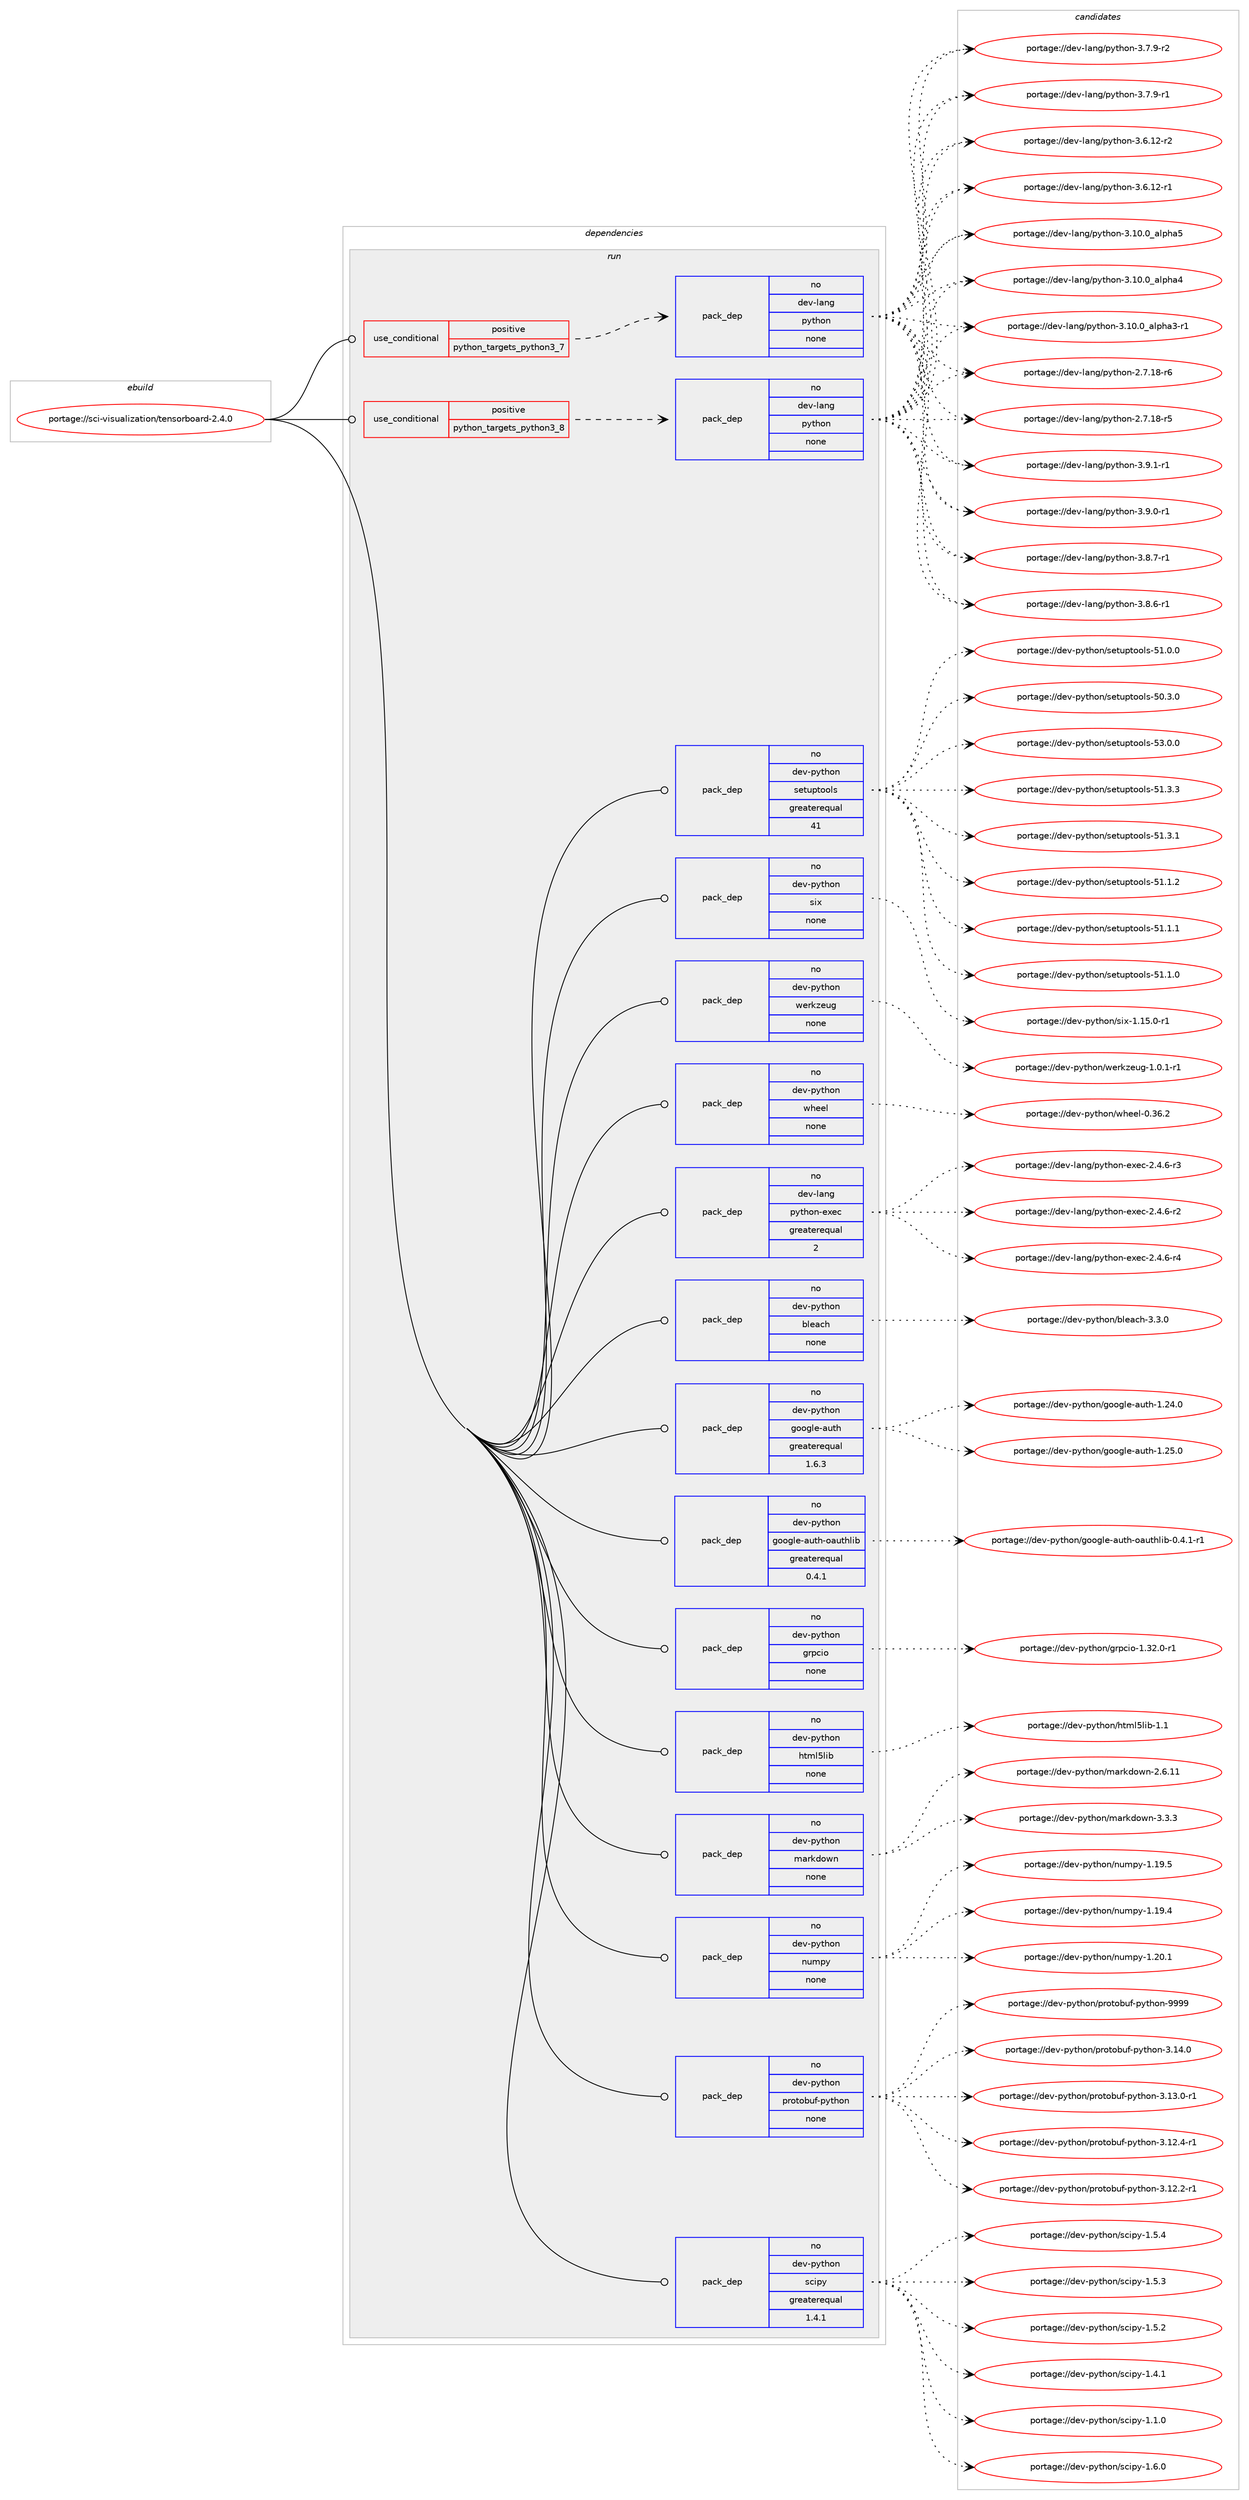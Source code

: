 digraph prolog {

# *************
# Graph options
# *************

newrank=true;
concentrate=true;
compound=true;
graph [rankdir=LR,fontname=Helvetica,fontsize=10,ranksep=1.5];#, ranksep=2.5, nodesep=0.2];
edge  [arrowhead=vee];
node  [fontname=Helvetica,fontsize=10];

# **********
# The ebuild
# **********

subgraph cluster_leftcol {
color=gray;
rank=same;
label=<<i>ebuild</i>>;
id [label="portage://sci-visualization/tensorboard-2.4.0", color=red, width=4, href="../sci-visualization/tensorboard-2.4.0.svg"];
}

# ****************
# The dependencies
# ****************

subgraph cluster_midcol {
color=gray;
label=<<i>dependencies</i>>;
subgraph cluster_compile {
fillcolor="#eeeeee";
style=filled;
label=<<i>compile</i>>;
}
subgraph cluster_compileandrun {
fillcolor="#eeeeee";
style=filled;
label=<<i>compile and run</i>>;
}
subgraph cluster_run {
fillcolor="#eeeeee";
style=filled;
label=<<i>run</i>>;
subgraph cond3124 {
dependency10177 [label=<<TABLE BORDER="0" CELLBORDER="1" CELLSPACING="0" CELLPADDING="4"><TR><TD ROWSPAN="3" CELLPADDING="10">use_conditional</TD></TR><TR><TD>positive</TD></TR><TR><TD>python_targets_python3_7</TD></TR></TABLE>>, shape=none, color=red];
subgraph pack6963 {
dependency10178 [label=<<TABLE BORDER="0" CELLBORDER="1" CELLSPACING="0" CELLPADDING="4" WIDTH="220"><TR><TD ROWSPAN="6" CELLPADDING="30">pack_dep</TD></TR><TR><TD WIDTH="110">no</TD></TR><TR><TD>dev-lang</TD></TR><TR><TD>python</TD></TR><TR><TD>none</TD></TR><TR><TD></TD></TR></TABLE>>, shape=none, color=blue];
}
dependency10177:e -> dependency10178:w [weight=20,style="dashed",arrowhead="vee"];
}
id:e -> dependency10177:w [weight=20,style="solid",arrowhead="odot"];
subgraph cond3125 {
dependency10179 [label=<<TABLE BORDER="0" CELLBORDER="1" CELLSPACING="0" CELLPADDING="4"><TR><TD ROWSPAN="3" CELLPADDING="10">use_conditional</TD></TR><TR><TD>positive</TD></TR><TR><TD>python_targets_python3_8</TD></TR></TABLE>>, shape=none, color=red];
subgraph pack6964 {
dependency10180 [label=<<TABLE BORDER="0" CELLBORDER="1" CELLSPACING="0" CELLPADDING="4" WIDTH="220"><TR><TD ROWSPAN="6" CELLPADDING="30">pack_dep</TD></TR><TR><TD WIDTH="110">no</TD></TR><TR><TD>dev-lang</TD></TR><TR><TD>python</TD></TR><TR><TD>none</TD></TR><TR><TD></TD></TR></TABLE>>, shape=none, color=blue];
}
dependency10179:e -> dependency10180:w [weight=20,style="dashed",arrowhead="vee"];
}
id:e -> dependency10179:w [weight=20,style="solid",arrowhead="odot"];
subgraph pack6965 {
dependency10181 [label=<<TABLE BORDER="0" CELLBORDER="1" CELLSPACING="0" CELLPADDING="4" WIDTH="220"><TR><TD ROWSPAN="6" CELLPADDING="30">pack_dep</TD></TR><TR><TD WIDTH="110">no</TD></TR><TR><TD>dev-lang</TD></TR><TR><TD>python-exec</TD></TR><TR><TD>greaterequal</TD></TR><TR><TD>2</TD></TR></TABLE>>, shape=none, color=blue];
}
id:e -> dependency10181:w [weight=20,style="solid",arrowhead="odot"];
subgraph pack6966 {
dependency10182 [label=<<TABLE BORDER="0" CELLBORDER="1" CELLSPACING="0" CELLPADDING="4" WIDTH="220"><TR><TD ROWSPAN="6" CELLPADDING="30">pack_dep</TD></TR><TR><TD WIDTH="110">no</TD></TR><TR><TD>dev-python</TD></TR><TR><TD>bleach</TD></TR><TR><TD>none</TD></TR><TR><TD></TD></TR></TABLE>>, shape=none, color=blue];
}
id:e -> dependency10182:w [weight=20,style="solid",arrowhead="odot"];
subgraph pack6967 {
dependency10183 [label=<<TABLE BORDER="0" CELLBORDER="1" CELLSPACING="0" CELLPADDING="4" WIDTH="220"><TR><TD ROWSPAN="6" CELLPADDING="30">pack_dep</TD></TR><TR><TD WIDTH="110">no</TD></TR><TR><TD>dev-python</TD></TR><TR><TD>google-auth</TD></TR><TR><TD>greaterequal</TD></TR><TR><TD>1.6.3</TD></TR></TABLE>>, shape=none, color=blue];
}
id:e -> dependency10183:w [weight=20,style="solid",arrowhead="odot"];
subgraph pack6968 {
dependency10184 [label=<<TABLE BORDER="0" CELLBORDER="1" CELLSPACING="0" CELLPADDING="4" WIDTH="220"><TR><TD ROWSPAN="6" CELLPADDING="30">pack_dep</TD></TR><TR><TD WIDTH="110">no</TD></TR><TR><TD>dev-python</TD></TR><TR><TD>google-auth-oauthlib</TD></TR><TR><TD>greaterequal</TD></TR><TR><TD>0.4.1</TD></TR></TABLE>>, shape=none, color=blue];
}
id:e -> dependency10184:w [weight=20,style="solid",arrowhead="odot"];
subgraph pack6969 {
dependency10185 [label=<<TABLE BORDER="0" CELLBORDER="1" CELLSPACING="0" CELLPADDING="4" WIDTH="220"><TR><TD ROWSPAN="6" CELLPADDING="30">pack_dep</TD></TR><TR><TD WIDTH="110">no</TD></TR><TR><TD>dev-python</TD></TR><TR><TD>grpcio</TD></TR><TR><TD>none</TD></TR><TR><TD></TD></TR></TABLE>>, shape=none, color=blue];
}
id:e -> dependency10185:w [weight=20,style="solid",arrowhead="odot"];
subgraph pack6970 {
dependency10186 [label=<<TABLE BORDER="0" CELLBORDER="1" CELLSPACING="0" CELLPADDING="4" WIDTH="220"><TR><TD ROWSPAN="6" CELLPADDING="30">pack_dep</TD></TR><TR><TD WIDTH="110">no</TD></TR><TR><TD>dev-python</TD></TR><TR><TD>html5lib</TD></TR><TR><TD>none</TD></TR><TR><TD></TD></TR></TABLE>>, shape=none, color=blue];
}
id:e -> dependency10186:w [weight=20,style="solid",arrowhead="odot"];
subgraph pack6971 {
dependency10187 [label=<<TABLE BORDER="0" CELLBORDER="1" CELLSPACING="0" CELLPADDING="4" WIDTH="220"><TR><TD ROWSPAN="6" CELLPADDING="30">pack_dep</TD></TR><TR><TD WIDTH="110">no</TD></TR><TR><TD>dev-python</TD></TR><TR><TD>markdown</TD></TR><TR><TD>none</TD></TR><TR><TD></TD></TR></TABLE>>, shape=none, color=blue];
}
id:e -> dependency10187:w [weight=20,style="solid",arrowhead="odot"];
subgraph pack6972 {
dependency10188 [label=<<TABLE BORDER="0" CELLBORDER="1" CELLSPACING="0" CELLPADDING="4" WIDTH="220"><TR><TD ROWSPAN="6" CELLPADDING="30">pack_dep</TD></TR><TR><TD WIDTH="110">no</TD></TR><TR><TD>dev-python</TD></TR><TR><TD>numpy</TD></TR><TR><TD>none</TD></TR><TR><TD></TD></TR></TABLE>>, shape=none, color=blue];
}
id:e -> dependency10188:w [weight=20,style="solid",arrowhead="odot"];
subgraph pack6973 {
dependency10189 [label=<<TABLE BORDER="0" CELLBORDER="1" CELLSPACING="0" CELLPADDING="4" WIDTH="220"><TR><TD ROWSPAN="6" CELLPADDING="30">pack_dep</TD></TR><TR><TD WIDTH="110">no</TD></TR><TR><TD>dev-python</TD></TR><TR><TD>protobuf-python</TD></TR><TR><TD>none</TD></TR><TR><TD></TD></TR></TABLE>>, shape=none, color=blue];
}
id:e -> dependency10189:w [weight=20,style="solid",arrowhead="odot"];
subgraph pack6974 {
dependency10190 [label=<<TABLE BORDER="0" CELLBORDER="1" CELLSPACING="0" CELLPADDING="4" WIDTH="220"><TR><TD ROWSPAN="6" CELLPADDING="30">pack_dep</TD></TR><TR><TD WIDTH="110">no</TD></TR><TR><TD>dev-python</TD></TR><TR><TD>scipy</TD></TR><TR><TD>greaterequal</TD></TR><TR><TD>1.4.1</TD></TR></TABLE>>, shape=none, color=blue];
}
id:e -> dependency10190:w [weight=20,style="solid",arrowhead="odot"];
subgraph pack6975 {
dependency10191 [label=<<TABLE BORDER="0" CELLBORDER="1" CELLSPACING="0" CELLPADDING="4" WIDTH="220"><TR><TD ROWSPAN="6" CELLPADDING="30">pack_dep</TD></TR><TR><TD WIDTH="110">no</TD></TR><TR><TD>dev-python</TD></TR><TR><TD>setuptools</TD></TR><TR><TD>greaterequal</TD></TR><TR><TD>41</TD></TR></TABLE>>, shape=none, color=blue];
}
id:e -> dependency10191:w [weight=20,style="solid",arrowhead="odot"];
subgraph pack6976 {
dependency10192 [label=<<TABLE BORDER="0" CELLBORDER="1" CELLSPACING="0" CELLPADDING="4" WIDTH="220"><TR><TD ROWSPAN="6" CELLPADDING="30">pack_dep</TD></TR><TR><TD WIDTH="110">no</TD></TR><TR><TD>dev-python</TD></TR><TR><TD>six</TD></TR><TR><TD>none</TD></TR><TR><TD></TD></TR></TABLE>>, shape=none, color=blue];
}
id:e -> dependency10192:w [weight=20,style="solid",arrowhead="odot"];
subgraph pack6977 {
dependency10193 [label=<<TABLE BORDER="0" CELLBORDER="1" CELLSPACING="0" CELLPADDING="4" WIDTH="220"><TR><TD ROWSPAN="6" CELLPADDING="30">pack_dep</TD></TR><TR><TD WIDTH="110">no</TD></TR><TR><TD>dev-python</TD></TR><TR><TD>werkzeug</TD></TR><TR><TD>none</TD></TR><TR><TD></TD></TR></TABLE>>, shape=none, color=blue];
}
id:e -> dependency10193:w [weight=20,style="solid",arrowhead="odot"];
subgraph pack6978 {
dependency10194 [label=<<TABLE BORDER="0" CELLBORDER="1" CELLSPACING="0" CELLPADDING="4" WIDTH="220"><TR><TD ROWSPAN="6" CELLPADDING="30">pack_dep</TD></TR><TR><TD WIDTH="110">no</TD></TR><TR><TD>dev-python</TD></TR><TR><TD>wheel</TD></TR><TR><TD>none</TD></TR><TR><TD></TD></TR></TABLE>>, shape=none, color=blue];
}
id:e -> dependency10194:w [weight=20,style="solid",arrowhead="odot"];
}
}

# **************
# The candidates
# **************

subgraph cluster_choices {
rank=same;
color=gray;
label=<<i>candidates</i>>;

subgraph choice6963 {
color=black;
nodesep=1;
choice1001011184510897110103471121211161041111104551465746494511449 [label="portage://dev-lang/python-3.9.1-r1", color=red, width=4,href="../dev-lang/python-3.9.1-r1.svg"];
choice1001011184510897110103471121211161041111104551465746484511449 [label="portage://dev-lang/python-3.9.0-r1", color=red, width=4,href="../dev-lang/python-3.9.0-r1.svg"];
choice1001011184510897110103471121211161041111104551465646554511449 [label="portage://dev-lang/python-3.8.7-r1", color=red, width=4,href="../dev-lang/python-3.8.7-r1.svg"];
choice1001011184510897110103471121211161041111104551465646544511449 [label="portage://dev-lang/python-3.8.6-r1", color=red, width=4,href="../dev-lang/python-3.8.6-r1.svg"];
choice1001011184510897110103471121211161041111104551465546574511450 [label="portage://dev-lang/python-3.7.9-r2", color=red, width=4,href="../dev-lang/python-3.7.9-r2.svg"];
choice1001011184510897110103471121211161041111104551465546574511449 [label="portage://dev-lang/python-3.7.9-r1", color=red, width=4,href="../dev-lang/python-3.7.9-r1.svg"];
choice100101118451089711010347112121116104111110455146544649504511450 [label="portage://dev-lang/python-3.6.12-r2", color=red, width=4,href="../dev-lang/python-3.6.12-r2.svg"];
choice100101118451089711010347112121116104111110455146544649504511449 [label="portage://dev-lang/python-3.6.12-r1", color=red, width=4,href="../dev-lang/python-3.6.12-r1.svg"];
choice1001011184510897110103471121211161041111104551464948464895971081121049753 [label="portage://dev-lang/python-3.10.0_alpha5", color=red, width=4,href="../dev-lang/python-3.10.0_alpha5.svg"];
choice1001011184510897110103471121211161041111104551464948464895971081121049752 [label="portage://dev-lang/python-3.10.0_alpha4", color=red, width=4,href="../dev-lang/python-3.10.0_alpha4.svg"];
choice10010111845108971101034711212111610411111045514649484648959710811210497514511449 [label="portage://dev-lang/python-3.10.0_alpha3-r1", color=red, width=4,href="../dev-lang/python-3.10.0_alpha3-r1.svg"];
choice100101118451089711010347112121116104111110455046554649564511454 [label="portage://dev-lang/python-2.7.18-r6", color=red, width=4,href="../dev-lang/python-2.7.18-r6.svg"];
choice100101118451089711010347112121116104111110455046554649564511453 [label="portage://dev-lang/python-2.7.18-r5", color=red, width=4,href="../dev-lang/python-2.7.18-r5.svg"];
dependency10178:e -> choice1001011184510897110103471121211161041111104551465746494511449:w [style=dotted,weight="100"];
dependency10178:e -> choice1001011184510897110103471121211161041111104551465746484511449:w [style=dotted,weight="100"];
dependency10178:e -> choice1001011184510897110103471121211161041111104551465646554511449:w [style=dotted,weight="100"];
dependency10178:e -> choice1001011184510897110103471121211161041111104551465646544511449:w [style=dotted,weight="100"];
dependency10178:e -> choice1001011184510897110103471121211161041111104551465546574511450:w [style=dotted,weight="100"];
dependency10178:e -> choice1001011184510897110103471121211161041111104551465546574511449:w [style=dotted,weight="100"];
dependency10178:e -> choice100101118451089711010347112121116104111110455146544649504511450:w [style=dotted,weight="100"];
dependency10178:e -> choice100101118451089711010347112121116104111110455146544649504511449:w [style=dotted,weight="100"];
dependency10178:e -> choice1001011184510897110103471121211161041111104551464948464895971081121049753:w [style=dotted,weight="100"];
dependency10178:e -> choice1001011184510897110103471121211161041111104551464948464895971081121049752:w [style=dotted,weight="100"];
dependency10178:e -> choice10010111845108971101034711212111610411111045514649484648959710811210497514511449:w [style=dotted,weight="100"];
dependency10178:e -> choice100101118451089711010347112121116104111110455046554649564511454:w [style=dotted,weight="100"];
dependency10178:e -> choice100101118451089711010347112121116104111110455046554649564511453:w [style=dotted,weight="100"];
}
subgraph choice6964 {
color=black;
nodesep=1;
choice1001011184510897110103471121211161041111104551465746494511449 [label="portage://dev-lang/python-3.9.1-r1", color=red, width=4,href="../dev-lang/python-3.9.1-r1.svg"];
choice1001011184510897110103471121211161041111104551465746484511449 [label="portage://dev-lang/python-3.9.0-r1", color=red, width=4,href="../dev-lang/python-3.9.0-r1.svg"];
choice1001011184510897110103471121211161041111104551465646554511449 [label="portage://dev-lang/python-3.8.7-r1", color=red, width=4,href="../dev-lang/python-3.8.7-r1.svg"];
choice1001011184510897110103471121211161041111104551465646544511449 [label="portage://dev-lang/python-3.8.6-r1", color=red, width=4,href="../dev-lang/python-3.8.6-r1.svg"];
choice1001011184510897110103471121211161041111104551465546574511450 [label="portage://dev-lang/python-3.7.9-r2", color=red, width=4,href="../dev-lang/python-3.7.9-r2.svg"];
choice1001011184510897110103471121211161041111104551465546574511449 [label="portage://dev-lang/python-3.7.9-r1", color=red, width=4,href="../dev-lang/python-3.7.9-r1.svg"];
choice100101118451089711010347112121116104111110455146544649504511450 [label="portage://dev-lang/python-3.6.12-r2", color=red, width=4,href="../dev-lang/python-3.6.12-r2.svg"];
choice100101118451089711010347112121116104111110455146544649504511449 [label="portage://dev-lang/python-3.6.12-r1", color=red, width=4,href="../dev-lang/python-3.6.12-r1.svg"];
choice1001011184510897110103471121211161041111104551464948464895971081121049753 [label="portage://dev-lang/python-3.10.0_alpha5", color=red, width=4,href="../dev-lang/python-3.10.0_alpha5.svg"];
choice1001011184510897110103471121211161041111104551464948464895971081121049752 [label="portage://dev-lang/python-3.10.0_alpha4", color=red, width=4,href="../dev-lang/python-3.10.0_alpha4.svg"];
choice10010111845108971101034711212111610411111045514649484648959710811210497514511449 [label="portage://dev-lang/python-3.10.0_alpha3-r1", color=red, width=4,href="../dev-lang/python-3.10.0_alpha3-r1.svg"];
choice100101118451089711010347112121116104111110455046554649564511454 [label="portage://dev-lang/python-2.7.18-r6", color=red, width=4,href="../dev-lang/python-2.7.18-r6.svg"];
choice100101118451089711010347112121116104111110455046554649564511453 [label="portage://dev-lang/python-2.7.18-r5", color=red, width=4,href="../dev-lang/python-2.7.18-r5.svg"];
dependency10180:e -> choice1001011184510897110103471121211161041111104551465746494511449:w [style=dotted,weight="100"];
dependency10180:e -> choice1001011184510897110103471121211161041111104551465746484511449:w [style=dotted,weight="100"];
dependency10180:e -> choice1001011184510897110103471121211161041111104551465646554511449:w [style=dotted,weight="100"];
dependency10180:e -> choice1001011184510897110103471121211161041111104551465646544511449:w [style=dotted,weight="100"];
dependency10180:e -> choice1001011184510897110103471121211161041111104551465546574511450:w [style=dotted,weight="100"];
dependency10180:e -> choice1001011184510897110103471121211161041111104551465546574511449:w [style=dotted,weight="100"];
dependency10180:e -> choice100101118451089711010347112121116104111110455146544649504511450:w [style=dotted,weight="100"];
dependency10180:e -> choice100101118451089711010347112121116104111110455146544649504511449:w [style=dotted,weight="100"];
dependency10180:e -> choice1001011184510897110103471121211161041111104551464948464895971081121049753:w [style=dotted,weight="100"];
dependency10180:e -> choice1001011184510897110103471121211161041111104551464948464895971081121049752:w [style=dotted,weight="100"];
dependency10180:e -> choice10010111845108971101034711212111610411111045514649484648959710811210497514511449:w [style=dotted,weight="100"];
dependency10180:e -> choice100101118451089711010347112121116104111110455046554649564511454:w [style=dotted,weight="100"];
dependency10180:e -> choice100101118451089711010347112121116104111110455046554649564511453:w [style=dotted,weight="100"];
}
subgraph choice6965 {
color=black;
nodesep=1;
choice10010111845108971101034711212111610411111045101120101994550465246544511452 [label="portage://dev-lang/python-exec-2.4.6-r4", color=red, width=4,href="../dev-lang/python-exec-2.4.6-r4.svg"];
choice10010111845108971101034711212111610411111045101120101994550465246544511451 [label="portage://dev-lang/python-exec-2.4.6-r3", color=red, width=4,href="../dev-lang/python-exec-2.4.6-r3.svg"];
choice10010111845108971101034711212111610411111045101120101994550465246544511450 [label="portage://dev-lang/python-exec-2.4.6-r2", color=red, width=4,href="../dev-lang/python-exec-2.4.6-r2.svg"];
dependency10181:e -> choice10010111845108971101034711212111610411111045101120101994550465246544511452:w [style=dotted,weight="100"];
dependency10181:e -> choice10010111845108971101034711212111610411111045101120101994550465246544511451:w [style=dotted,weight="100"];
dependency10181:e -> choice10010111845108971101034711212111610411111045101120101994550465246544511450:w [style=dotted,weight="100"];
}
subgraph choice6966 {
color=black;
nodesep=1;
choice1001011184511212111610411111047981081019799104455146514648 [label="portage://dev-python/bleach-3.3.0", color=red, width=4,href="../dev-python/bleach-3.3.0.svg"];
dependency10182:e -> choice1001011184511212111610411111047981081019799104455146514648:w [style=dotted,weight="100"];
}
subgraph choice6967 {
color=black;
nodesep=1;
choice1001011184511212111610411111047103111111103108101459711711610445494650534648 [label="portage://dev-python/google-auth-1.25.0", color=red, width=4,href="../dev-python/google-auth-1.25.0.svg"];
choice1001011184511212111610411111047103111111103108101459711711610445494650524648 [label="portage://dev-python/google-auth-1.24.0", color=red, width=4,href="../dev-python/google-auth-1.24.0.svg"];
dependency10183:e -> choice1001011184511212111610411111047103111111103108101459711711610445494650534648:w [style=dotted,weight="100"];
dependency10183:e -> choice1001011184511212111610411111047103111111103108101459711711610445494650524648:w [style=dotted,weight="100"];
}
subgraph choice6968 {
color=black;
nodesep=1;
choice100101118451121211161041111104710311111110310810145971171161044511197117116104108105984548465246494511449 [label="portage://dev-python/google-auth-oauthlib-0.4.1-r1", color=red, width=4,href="../dev-python/google-auth-oauthlib-0.4.1-r1.svg"];
dependency10184:e -> choice100101118451121211161041111104710311111110310810145971171161044511197117116104108105984548465246494511449:w [style=dotted,weight="100"];
}
subgraph choice6969 {
color=black;
nodesep=1;
choice100101118451121211161041111104710311411299105111454946515046484511449 [label="portage://dev-python/grpcio-1.32.0-r1", color=red, width=4,href="../dev-python/grpcio-1.32.0-r1.svg"];
dependency10185:e -> choice100101118451121211161041111104710311411299105111454946515046484511449:w [style=dotted,weight="100"];
}
subgraph choice6970 {
color=black;
nodesep=1;
choice1001011184511212111610411111047104116109108531081059845494649 [label="portage://dev-python/html5lib-1.1", color=red, width=4,href="../dev-python/html5lib-1.1.svg"];
dependency10186:e -> choice1001011184511212111610411111047104116109108531081059845494649:w [style=dotted,weight="100"];
}
subgraph choice6971 {
color=black;
nodesep=1;
choice100101118451121211161041111104710997114107100111119110455146514651 [label="portage://dev-python/markdown-3.3.3", color=red, width=4,href="../dev-python/markdown-3.3.3.svg"];
choice10010111845112121116104111110471099711410710011111911045504654464949 [label="portage://dev-python/markdown-2.6.11", color=red, width=4,href="../dev-python/markdown-2.6.11.svg"];
dependency10187:e -> choice100101118451121211161041111104710997114107100111119110455146514651:w [style=dotted,weight="100"];
dependency10187:e -> choice10010111845112121116104111110471099711410710011111911045504654464949:w [style=dotted,weight="100"];
}
subgraph choice6972 {
color=black;
nodesep=1;
choice100101118451121211161041111104711011710911212145494650484649 [label="portage://dev-python/numpy-1.20.1", color=red, width=4,href="../dev-python/numpy-1.20.1.svg"];
choice100101118451121211161041111104711011710911212145494649574653 [label="portage://dev-python/numpy-1.19.5", color=red, width=4,href="../dev-python/numpy-1.19.5.svg"];
choice100101118451121211161041111104711011710911212145494649574652 [label="portage://dev-python/numpy-1.19.4", color=red, width=4,href="../dev-python/numpy-1.19.4.svg"];
dependency10188:e -> choice100101118451121211161041111104711011710911212145494650484649:w [style=dotted,weight="100"];
dependency10188:e -> choice100101118451121211161041111104711011710911212145494649574653:w [style=dotted,weight="100"];
dependency10188:e -> choice100101118451121211161041111104711011710911212145494649574652:w [style=dotted,weight="100"];
}
subgraph choice6973 {
color=black;
nodesep=1;
choice100101118451121211161041111104711211411111611198117102451121211161041111104557575757 [label="portage://dev-python/protobuf-python-9999", color=red, width=4,href="../dev-python/protobuf-python-9999.svg"];
choice1001011184511212111610411111047112114111116111981171024511212111610411111045514649524648 [label="portage://dev-python/protobuf-python-3.14.0", color=red, width=4,href="../dev-python/protobuf-python-3.14.0.svg"];
choice10010111845112121116104111110471121141111161119811710245112121116104111110455146495146484511449 [label="portage://dev-python/protobuf-python-3.13.0-r1", color=red, width=4,href="../dev-python/protobuf-python-3.13.0-r1.svg"];
choice10010111845112121116104111110471121141111161119811710245112121116104111110455146495046524511449 [label="portage://dev-python/protobuf-python-3.12.4-r1", color=red, width=4,href="../dev-python/protobuf-python-3.12.4-r1.svg"];
choice10010111845112121116104111110471121141111161119811710245112121116104111110455146495046504511449 [label="portage://dev-python/protobuf-python-3.12.2-r1", color=red, width=4,href="../dev-python/protobuf-python-3.12.2-r1.svg"];
dependency10189:e -> choice100101118451121211161041111104711211411111611198117102451121211161041111104557575757:w [style=dotted,weight="100"];
dependency10189:e -> choice1001011184511212111610411111047112114111116111981171024511212111610411111045514649524648:w [style=dotted,weight="100"];
dependency10189:e -> choice10010111845112121116104111110471121141111161119811710245112121116104111110455146495146484511449:w [style=dotted,weight="100"];
dependency10189:e -> choice10010111845112121116104111110471121141111161119811710245112121116104111110455146495046524511449:w [style=dotted,weight="100"];
dependency10189:e -> choice10010111845112121116104111110471121141111161119811710245112121116104111110455146495046504511449:w [style=dotted,weight="100"];
}
subgraph choice6974 {
color=black;
nodesep=1;
choice100101118451121211161041111104711599105112121454946544648 [label="portage://dev-python/scipy-1.6.0", color=red, width=4,href="../dev-python/scipy-1.6.0.svg"];
choice100101118451121211161041111104711599105112121454946534652 [label="portage://dev-python/scipy-1.5.4", color=red, width=4,href="../dev-python/scipy-1.5.4.svg"];
choice100101118451121211161041111104711599105112121454946534651 [label="portage://dev-python/scipy-1.5.3", color=red, width=4,href="../dev-python/scipy-1.5.3.svg"];
choice100101118451121211161041111104711599105112121454946534650 [label="portage://dev-python/scipy-1.5.2", color=red, width=4,href="../dev-python/scipy-1.5.2.svg"];
choice100101118451121211161041111104711599105112121454946524649 [label="portage://dev-python/scipy-1.4.1", color=red, width=4,href="../dev-python/scipy-1.4.1.svg"];
choice100101118451121211161041111104711599105112121454946494648 [label="portage://dev-python/scipy-1.1.0", color=red, width=4,href="../dev-python/scipy-1.1.0.svg"];
dependency10190:e -> choice100101118451121211161041111104711599105112121454946544648:w [style=dotted,weight="100"];
dependency10190:e -> choice100101118451121211161041111104711599105112121454946534652:w [style=dotted,weight="100"];
dependency10190:e -> choice100101118451121211161041111104711599105112121454946534651:w [style=dotted,weight="100"];
dependency10190:e -> choice100101118451121211161041111104711599105112121454946534650:w [style=dotted,weight="100"];
dependency10190:e -> choice100101118451121211161041111104711599105112121454946524649:w [style=dotted,weight="100"];
dependency10190:e -> choice100101118451121211161041111104711599105112121454946494648:w [style=dotted,weight="100"];
}
subgraph choice6975 {
color=black;
nodesep=1;
choice100101118451121211161041111104711510111611711211611111110811545535146484648 [label="portage://dev-python/setuptools-53.0.0", color=red, width=4,href="../dev-python/setuptools-53.0.0.svg"];
choice100101118451121211161041111104711510111611711211611111110811545534946514651 [label="portage://dev-python/setuptools-51.3.3", color=red, width=4,href="../dev-python/setuptools-51.3.3.svg"];
choice100101118451121211161041111104711510111611711211611111110811545534946514649 [label="portage://dev-python/setuptools-51.3.1", color=red, width=4,href="../dev-python/setuptools-51.3.1.svg"];
choice100101118451121211161041111104711510111611711211611111110811545534946494650 [label="portage://dev-python/setuptools-51.1.2", color=red, width=4,href="../dev-python/setuptools-51.1.2.svg"];
choice100101118451121211161041111104711510111611711211611111110811545534946494649 [label="portage://dev-python/setuptools-51.1.1", color=red, width=4,href="../dev-python/setuptools-51.1.1.svg"];
choice100101118451121211161041111104711510111611711211611111110811545534946494648 [label="portage://dev-python/setuptools-51.1.0", color=red, width=4,href="../dev-python/setuptools-51.1.0.svg"];
choice100101118451121211161041111104711510111611711211611111110811545534946484648 [label="portage://dev-python/setuptools-51.0.0", color=red, width=4,href="../dev-python/setuptools-51.0.0.svg"];
choice100101118451121211161041111104711510111611711211611111110811545534846514648 [label="portage://dev-python/setuptools-50.3.0", color=red, width=4,href="../dev-python/setuptools-50.3.0.svg"];
dependency10191:e -> choice100101118451121211161041111104711510111611711211611111110811545535146484648:w [style=dotted,weight="100"];
dependency10191:e -> choice100101118451121211161041111104711510111611711211611111110811545534946514651:w [style=dotted,weight="100"];
dependency10191:e -> choice100101118451121211161041111104711510111611711211611111110811545534946514649:w [style=dotted,weight="100"];
dependency10191:e -> choice100101118451121211161041111104711510111611711211611111110811545534946494650:w [style=dotted,weight="100"];
dependency10191:e -> choice100101118451121211161041111104711510111611711211611111110811545534946494649:w [style=dotted,weight="100"];
dependency10191:e -> choice100101118451121211161041111104711510111611711211611111110811545534946494648:w [style=dotted,weight="100"];
dependency10191:e -> choice100101118451121211161041111104711510111611711211611111110811545534946484648:w [style=dotted,weight="100"];
dependency10191:e -> choice100101118451121211161041111104711510111611711211611111110811545534846514648:w [style=dotted,weight="100"];
}
subgraph choice6976 {
color=black;
nodesep=1;
choice1001011184511212111610411111047115105120454946495346484511449 [label="portage://dev-python/six-1.15.0-r1", color=red, width=4,href="../dev-python/six-1.15.0-r1.svg"];
dependency10192:e -> choice1001011184511212111610411111047115105120454946495346484511449:w [style=dotted,weight="100"];
}
subgraph choice6977 {
color=black;
nodesep=1;
choice10010111845112121116104111110471191011141071221011171034549464846494511449 [label="portage://dev-python/werkzeug-1.0.1-r1", color=red, width=4,href="../dev-python/werkzeug-1.0.1-r1.svg"];
dependency10193:e -> choice10010111845112121116104111110471191011141071221011171034549464846494511449:w [style=dotted,weight="100"];
}
subgraph choice6978 {
color=black;
nodesep=1;
choice100101118451121211161041111104711910410110110845484651544650 [label="portage://dev-python/wheel-0.36.2", color=red, width=4,href="../dev-python/wheel-0.36.2.svg"];
dependency10194:e -> choice100101118451121211161041111104711910410110110845484651544650:w [style=dotted,weight="100"];
}
}

}

